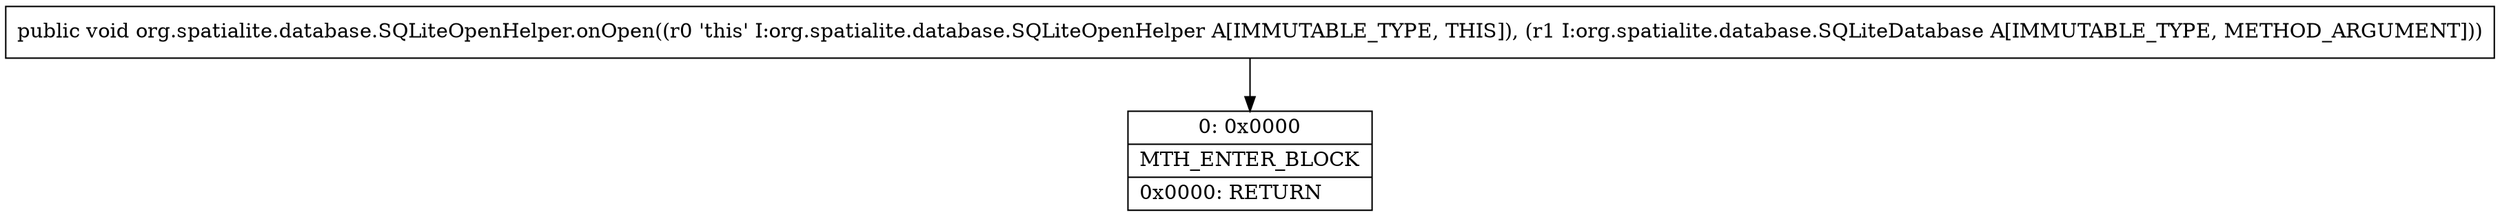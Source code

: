 digraph "CFG fororg.spatialite.database.SQLiteOpenHelper.onOpen(Lorg\/spatialite\/database\/SQLiteDatabase;)V" {
Node_0 [shape=record,label="{0\:\ 0x0000|MTH_ENTER_BLOCK\l|0x0000: RETURN   \l}"];
MethodNode[shape=record,label="{public void org.spatialite.database.SQLiteOpenHelper.onOpen((r0 'this' I:org.spatialite.database.SQLiteOpenHelper A[IMMUTABLE_TYPE, THIS]), (r1 I:org.spatialite.database.SQLiteDatabase A[IMMUTABLE_TYPE, METHOD_ARGUMENT])) }"];
MethodNode -> Node_0;
}

